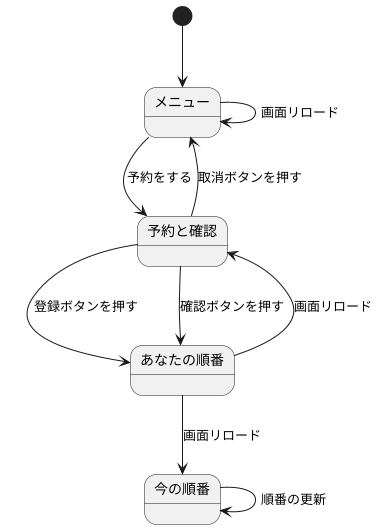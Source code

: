 @startuml 6-3-2
[*] --> メニュー
メニュー --> 予約と確認 : 予約をする
メニュー --> メニュー : 画面リロード
予約と確認 --> あなたの順番 : 登録ボタンを押す
予約と確認 --> あなたの順番 : 確認ボタンを押す
予約と確認 --> メニュー : 取消ボタンを押す
あなたの順番 --> 予約と確認 : 画面リロード
あなたの順番 --> 今の順番 : 画面リロード
今の順番 --> 今の順番 : 順番の更新
@enduml
